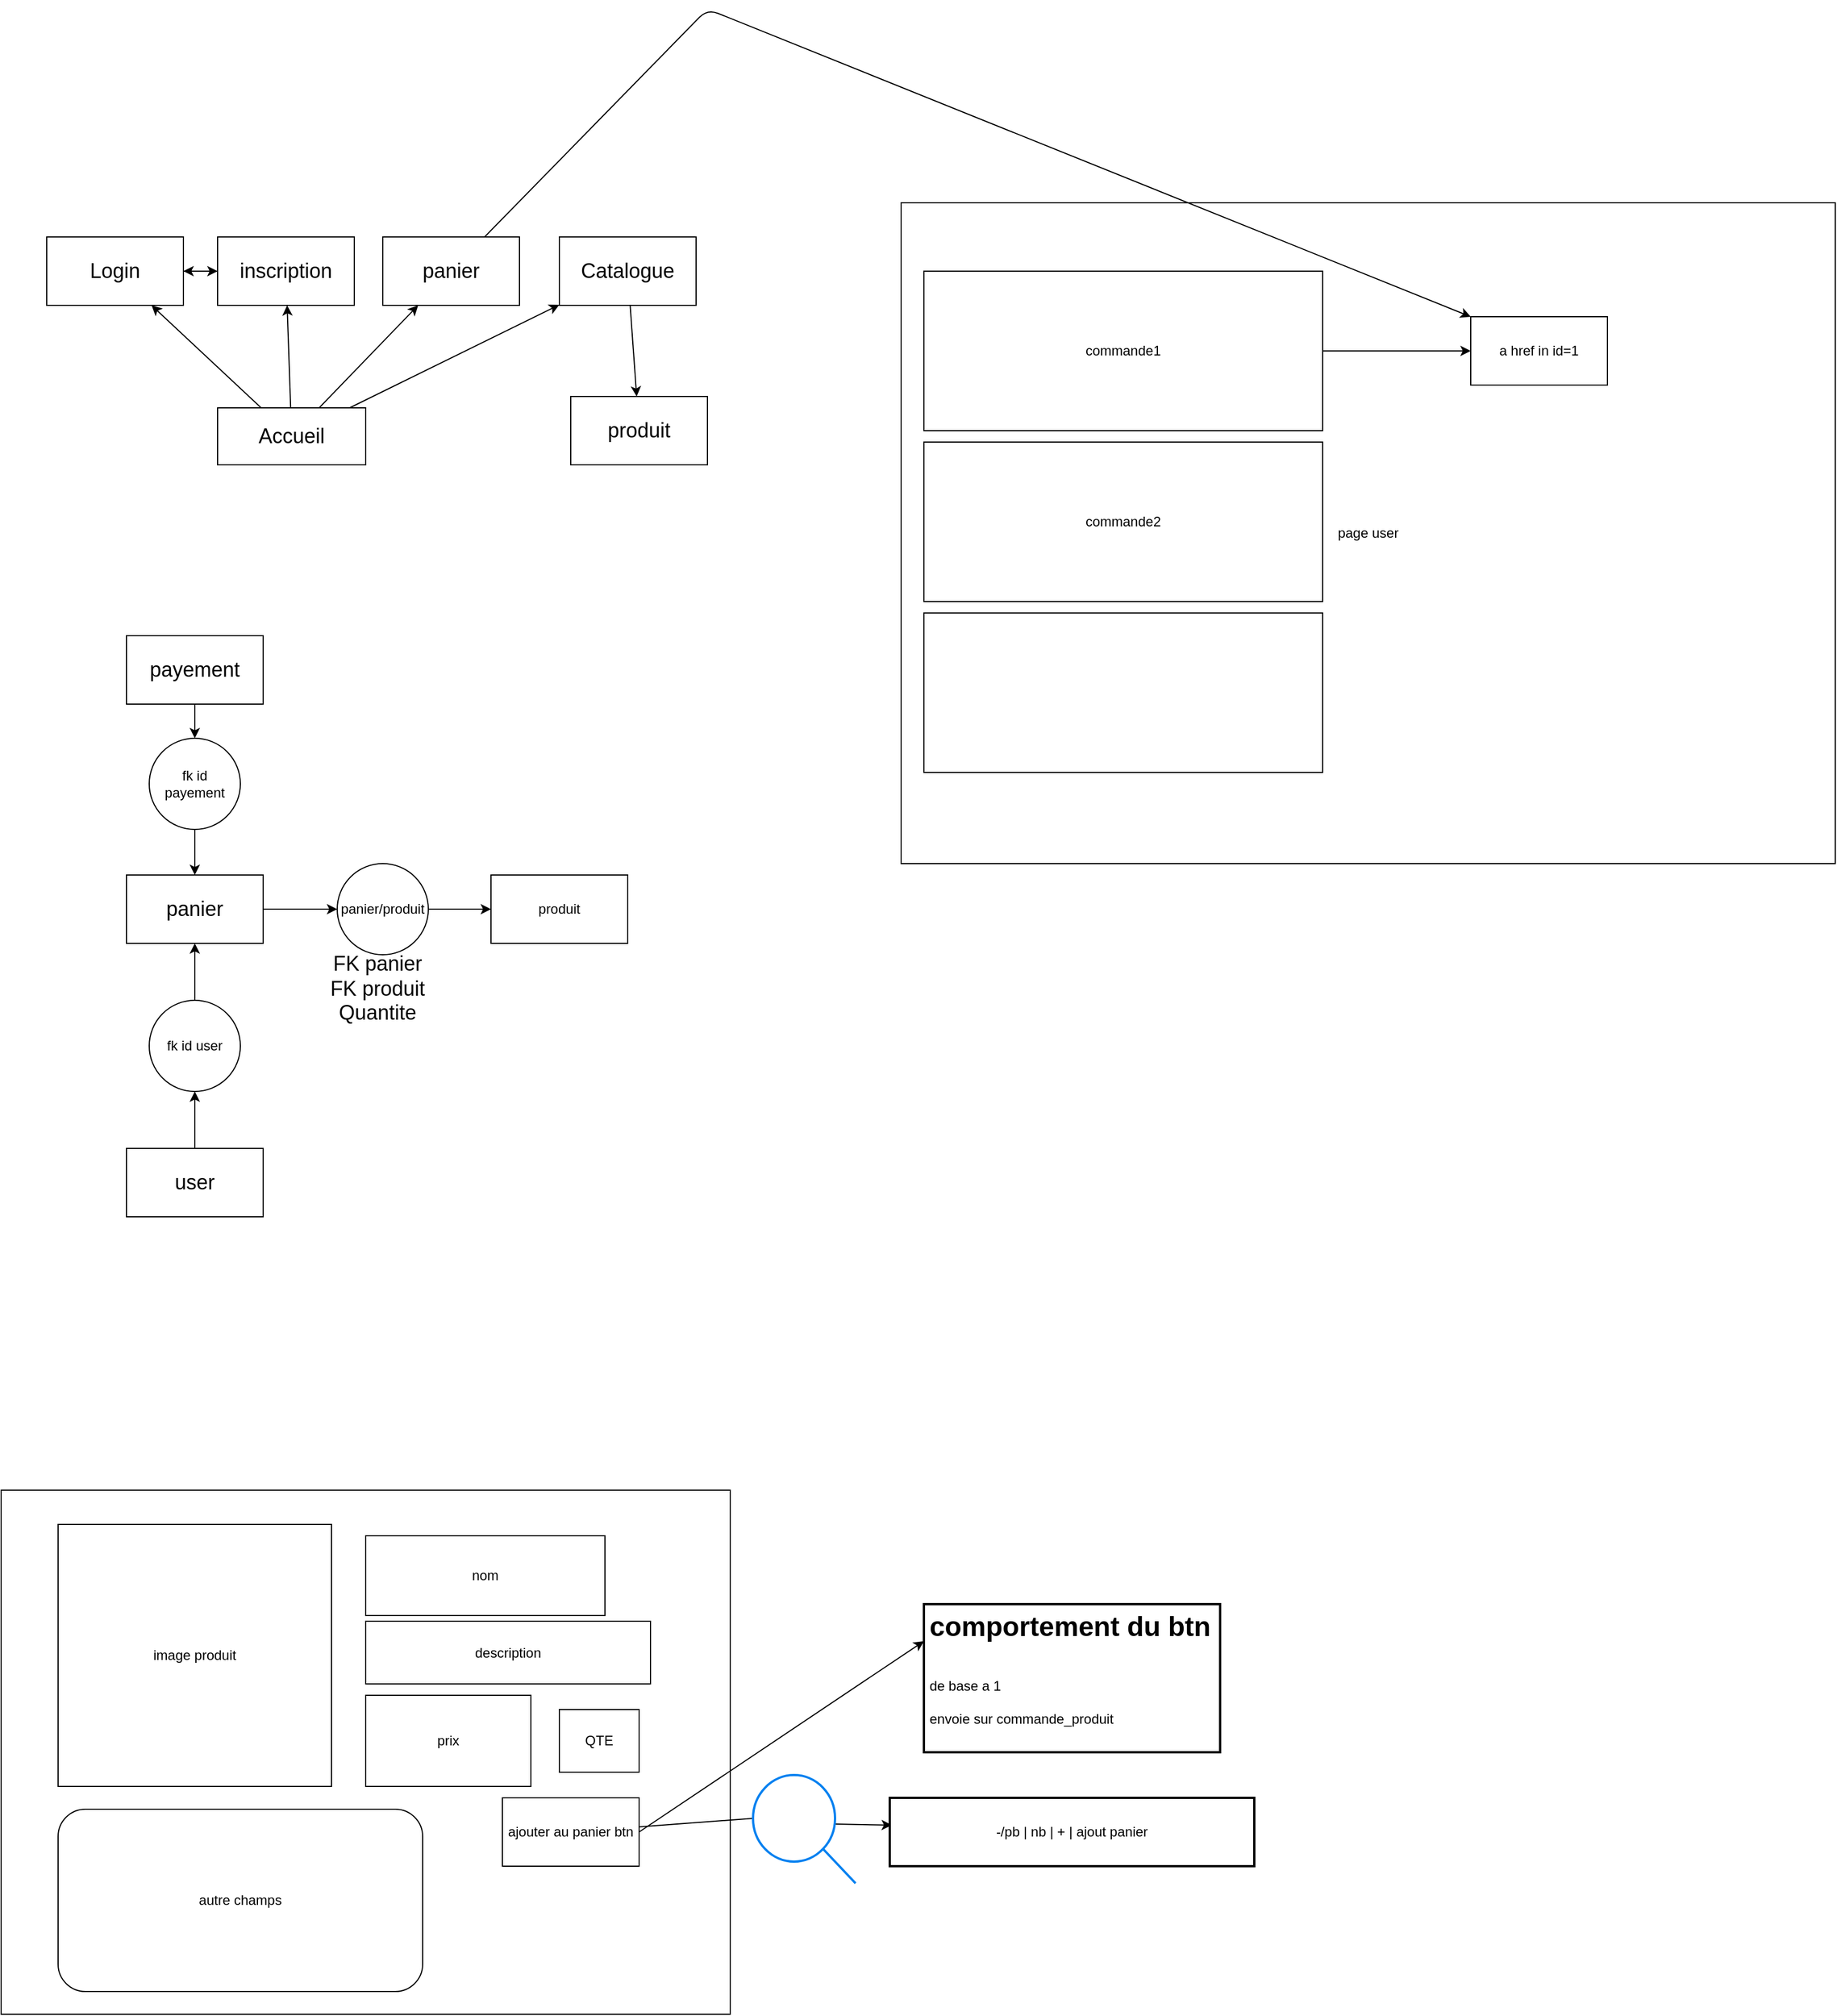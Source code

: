 <mxfile>
    <diagram id="2RLHUTH5DB9jOtQVk9iq" name="Page-1">
        <mxGraphModel dx="920" dy="2239" grid="1" gridSize="10" guides="1" tooltips="1" connect="1" arrows="1" fold="1" page="1" pageScale="1" pageWidth="850" pageHeight="1100" math="0" shadow="0">
            <root>
                <mxCell id="0"/>
                <mxCell id="1" parent="0"/>
                <mxCell id="106" value="page user" style="rounded=0;whiteSpace=wrap;html=1;" vertex="1" parent="1">
                    <mxGeometry x="1730" y="20" width="820" height="580" as="geometry"/>
                </mxCell>
                <mxCell id="40" style="edgeStyle=none;html=1;" parent="1" source="36" target="38" edge="1">
                    <mxGeometry relative="1" as="geometry"/>
                </mxCell>
                <mxCell id="41" style="edgeStyle=none;html=1;" parent="1" source="36" target="39" edge="1">
                    <mxGeometry relative="1" as="geometry"/>
                </mxCell>
                <mxCell id="42" style="edgeStyle=none;html=1;" parent="1" source="36" target="37" edge="1">
                    <mxGeometry relative="1" as="geometry"/>
                </mxCell>
                <mxCell id="44" style="edgeStyle=none;html=1;" parent="1" source="36" target="43" edge="1">
                    <mxGeometry relative="1" as="geometry"/>
                </mxCell>
                <mxCell id="36" value="&lt;font style=&quot;font-size: 18px;&quot;&gt;Accueil&lt;/font&gt;" style="rounded=0;whiteSpace=wrap;html=1;" parent="1" vertex="1">
                    <mxGeometry x="1130" y="200" width="130" height="50" as="geometry"/>
                </mxCell>
                <mxCell id="107" style="edgeStyle=none;html=1;entryX=0;entryY=0;entryDx=0;entryDy=0;" edge="1" parent="1" source="37" target="103">
                    <mxGeometry relative="1" as="geometry">
                        <mxPoint x="1750" y="-110" as="targetPoint"/>
                        <Array as="points">
                            <mxPoint x="1560" y="-150"/>
                        </Array>
                    </mxGeometry>
                </mxCell>
                <mxCell id="37" value="&lt;font style=&quot;font-size: 18px;&quot;&gt;panier&lt;/font&gt;" style="rounded=0;whiteSpace=wrap;html=1;" parent="1" vertex="1">
                    <mxGeometry x="1275" y="50" width="120" height="60" as="geometry"/>
                </mxCell>
                <mxCell id="47" style="edgeStyle=none;html=1;" parent="1" source="38" target="39" edge="1">
                    <mxGeometry relative="1" as="geometry"/>
                </mxCell>
                <mxCell id="38" value="Login" style="rounded=0;whiteSpace=wrap;html=1;fontSize=18;" parent="1" vertex="1">
                    <mxGeometry x="980" y="50" width="120" height="60" as="geometry"/>
                </mxCell>
                <mxCell id="48" style="edgeStyle=none;html=1;" parent="1" source="39" target="38" edge="1">
                    <mxGeometry relative="1" as="geometry"/>
                </mxCell>
                <mxCell id="39" value="inscription" style="rounded=0;whiteSpace=wrap;html=1;fontSize=18;" parent="1" vertex="1">
                    <mxGeometry x="1130" y="50" width="120" height="60" as="geometry"/>
                </mxCell>
                <mxCell id="46" style="edgeStyle=none;html=1;" parent="1" source="43" target="45" edge="1">
                    <mxGeometry relative="1" as="geometry"/>
                </mxCell>
                <mxCell id="43" value="Catalogue" style="rounded=0;whiteSpace=wrap;html=1;fontSize=18;" parent="1" vertex="1">
                    <mxGeometry x="1430" y="50" width="120" height="60" as="geometry"/>
                </mxCell>
                <mxCell id="45" value="&lt;font style=&quot;font-size: 18px;&quot;&gt;produit&lt;/font&gt;" style="rounded=0;whiteSpace=wrap;html=1;" parent="1" vertex="1">
                    <mxGeometry x="1440" y="190" width="120" height="60" as="geometry"/>
                </mxCell>
                <mxCell id="59" value="produit" style="rounded=0;whiteSpace=wrap;html=1;" parent="1" vertex="1">
                    <mxGeometry x="1370" y="610" width="120" height="60" as="geometry"/>
                </mxCell>
                <mxCell id="66" style="edgeStyle=none;html=1;" parent="1" source="60" target="63" edge="1">
                    <mxGeometry relative="1" as="geometry"/>
                </mxCell>
                <mxCell id="60" value="panier" style="rounded=0;whiteSpace=wrap;html=1;fontSize=18;" parent="1" vertex="1">
                    <mxGeometry x="1050" y="610" width="120" height="60" as="geometry"/>
                </mxCell>
                <mxCell id="65" style="edgeStyle=none;html=1;" parent="1" source="61" target="60" edge="1">
                    <mxGeometry relative="1" as="geometry"/>
                </mxCell>
                <mxCell id="61" value="fk id user" style="ellipse;whiteSpace=wrap;html=1;aspect=fixed;" parent="1" vertex="1">
                    <mxGeometry x="1070" y="720" width="80" height="80" as="geometry"/>
                </mxCell>
                <mxCell id="64" style="edgeStyle=none;html=1;" parent="1" source="62" target="61" edge="1">
                    <mxGeometry relative="1" as="geometry"/>
                </mxCell>
                <mxCell id="62" value="user" style="rounded=0;whiteSpace=wrap;html=1;fontSize=18;" parent="1" vertex="1">
                    <mxGeometry x="1050" y="850" width="120" height="60" as="geometry"/>
                </mxCell>
                <mxCell id="67" style="edgeStyle=none;html=1;" parent="1" source="63" target="59" edge="1">
                    <mxGeometry relative="1" as="geometry"/>
                </mxCell>
                <mxCell id="63" value="panier/produit" style="ellipse;whiteSpace=wrap;html=1;aspect=fixed;" parent="1" vertex="1">
                    <mxGeometry x="1235" y="600" width="80" height="80" as="geometry"/>
                </mxCell>
                <mxCell id="73" value="FK panier&lt;br&gt;FK produit&lt;br&gt;Quantite" style="text;html=1;align=center;verticalAlign=middle;resizable=0;points=[];autosize=1;strokeColor=none;fillColor=none;fontSize=18;" parent="1" vertex="1">
                    <mxGeometry x="1215" y="670" width="110" height="80" as="geometry"/>
                </mxCell>
                <mxCell id="78" style="edgeStyle=none;html=1;" parent="1" source="74" target="60" edge="1">
                    <mxGeometry relative="1" as="geometry"/>
                </mxCell>
                <mxCell id="74" value="fk id payement" style="ellipse;whiteSpace=wrap;html=1;aspect=fixed;" parent="1" vertex="1">
                    <mxGeometry x="1070" y="490" width="80" height="80" as="geometry"/>
                </mxCell>
                <mxCell id="77" style="edgeStyle=none;html=1;" parent="1" source="76" target="74" edge="1">
                    <mxGeometry relative="1" as="geometry"/>
                </mxCell>
                <mxCell id="76" value="payement" style="rounded=0;whiteSpace=wrap;html=1;fontSize=18;" parent="1" vertex="1">
                    <mxGeometry x="1050" y="400" width="120" height="60" as="geometry"/>
                </mxCell>
                <mxCell id="79" value="" style="rounded=0;whiteSpace=wrap;html=1;" parent="1" vertex="1">
                    <mxGeometry x="940" y="1150" width="640" height="460" as="geometry"/>
                </mxCell>
                <mxCell id="80" value="image produit" style="rounded=0;whiteSpace=wrap;html=1;" parent="1" vertex="1">
                    <mxGeometry x="990" y="1180" width="240" height="230" as="geometry"/>
                </mxCell>
                <mxCell id="81" value="nom" style="rounded=0;whiteSpace=wrap;html=1;" parent="1" vertex="1">
                    <mxGeometry x="1260" y="1190" width="210" height="70" as="geometry"/>
                </mxCell>
                <mxCell id="82" value="prix" style="rounded=0;whiteSpace=wrap;html=1;" parent="1" vertex="1">
                    <mxGeometry x="1260" y="1330" width="145" height="80" as="geometry"/>
                </mxCell>
                <mxCell id="83" value="description" style="rounded=0;whiteSpace=wrap;html=1;" parent="1" vertex="1">
                    <mxGeometry x="1260" y="1265" width="250" height="55" as="geometry"/>
                </mxCell>
                <mxCell id="87" style="edgeStyle=none;html=1;entryX=0;entryY=0.25;entryDx=0;entryDy=0;exitX=1;exitY=0.5;exitDx=0;exitDy=0;" parent="1" source="84" target="88" edge="1">
                    <mxGeometry relative="1" as="geometry">
                        <mxPoint x="1710" y="1423" as="targetPoint"/>
                    </mxGeometry>
                </mxCell>
                <mxCell id="96" style="edgeStyle=none;html=1;entryX=0.006;entryY=0.4;entryDx=0;entryDy=0;entryPerimeter=0;startArrow=none;exitX=0.778;exitY=0.453;exitDx=0;exitDy=0;exitPerimeter=0;" parent="1" source="97" target="90" edge="1">
                    <mxGeometry relative="1" as="geometry"/>
                </mxCell>
                <mxCell id="84" value="ajouter au panier btn" style="rounded=0;whiteSpace=wrap;html=1;" parent="1" vertex="1">
                    <mxGeometry x="1380" y="1420" width="120" height="60" as="geometry"/>
                </mxCell>
                <mxCell id="85" value="autre champs" style="rounded=1;whiteSpace=wrap;html=1;" parent="1" vertex="1">
                    <mxGeometry x="990" y="1430" width="320" height="160" as="geometry"/>
                </mxCell>
                <mxCell id="88" value="&lt;h1&gt;comportement du btn&lt;/h1&gt;&lt;div&gt;&lt;br&gt;&lt;/div&gt;&lt;div&gt;de base a 1&amp;nbsp;&lt;/div&gt;&lt;div&gt;&lt;br&gt;&lt;/div&gt;&lt;div&gt;envoie sur commande_produit&lt;/div&gt;&lt;div&gt;&lt;br&gt;&lt;/div&gt;" style="text;html=1;spacing=5;spacingTop=-20;whiteSpace=wrap;overflow=hidden;rounded=0;strokeWidth=2;strokeColor=default;" parent="1" vertex="1">
                    <mxGeometry x="1750" y="1250" width="260" height="130" as="geometry"/>
                </mxCell>
                <mxCell id="90" value="-/pb | nb | +&amp;nbsp;| ajout panier" style="rounded=0;whiteSpace=wrap;html=1;strokeColor=default;strokeWidth=2;" parent="1" vertex="1">
                    <mxGeometry x="1720" y="1420" width="320" height="60" as="geometry"/>
                </mxCell>
                <mxCell id="95" value="QTE" style="rounded=0;whiteSpace=wrap;html=1;" parent="1" vertex="1">
                    <mxGeometry x="1430" y="1342.5" width="70" height="55" as="geometry"/>
                </mxCell>
                <mxCell id="98" value="" style="edgeStyle=none;html=1;entryX=0.006;entryY=0.4;entryDx=0;entryDy=0;entryPerimeter=0;endArrow=none;" parent="1" source="84" target="97" edge="1">
                    <mxGeometry relative="1" as="geometry">
                        <mxPoint x="1500" y="1448.723" as="sourcePoint"/>
                        <mxPoint x="1721.92" y="1444" as="targetPoint"/>
                    </mxGeometry>
                </mxCell>
                <mxCell id="97" value="" style="html=1;verticalLabelPosition=bottom;align=center;labelBackgroundColor=#ffffff;verticalAlign=top;strokeWidth=2;strokeColor=#0080F0;shadow=0;dashed=0;shape=mxgraph.ios7.icons.looking_glass;" parent="1" vertex="1">
                    <mxGeometry x="1600" y="1400" width="90" height="95" as="geometry"/>
                </mxCell>
                <mxCell id="102" style="edgeStyle=none;html=1;" edge="1" parent="1" source="99" target="103">
                    <mxGeometry relative="1" as="geometry">
                        <mxPoint x="2220" y="150" as="targetPoint"/>
                    </mxGeometry>
                </mxCell>
                <mxCell id="99" value="commande1" style="rounded=0;whiteSpace=wrap;html=1;" vertex="1" parent="1">
                    <mxGeometry x="1750" y="80" width="350" height="140" as="geometry"/>
                </mxCell>
                <mxCell id="100" value="commande2" style="rounded=0;whiteSpace=wrap;html=1;" vertex="1" parent="1">
                    <mxGeometry x="1750" y="230" width="350" height="140" as="geometry"/>
                </mxCell>
                <mxCell id="101" value="" style="rounded=0;whiteSpace=wrap;html=1;" vertex="1" parent="1">
                    <mxGeometry x="1750" y="380" width="350" height="140" as="geometry"/>
                </mxCell>
                <mxCell id="103" value="a href in id=1" style="rounded=0;whiteSpace=wrap;html=1;" vertex="1" parent="1">
                    <mxGeometry x="2230" y="120" width="120" height="60" as="geometry"/>
                </mxCell>
            </root>
        </mxGraphModel>
    </diagram>
    <diagram id="g8aVE9cDXao3-Gr7rOle" name="Page-1">
        <mxGraphModel grid="1" page="1" gridSize="10" guides="1" tooltips="1" connect="1" arrows="1" fold="1" pageScale="1" pageWidth="850" pageHeight="1100" math="0" shadow="0">
            <root>
                <mxCell id="0"/>
                <mxCell id="1" parent="0"/>
                <mxCell id="2" value="Accueil" style="ellipse;whiteSpace=wrap;html=1;" parent="1" vertex="1">
                    <mxGeometry x="360" y="110" width="120" height="80" as="geometry"/>
                </mxCell>
                <mxCell id="3" value="" style="rounded=0;whiteSpace=wrap;html=1;" vertex="1" parent="1">
                    <mxGeometry x="365" y="220" width="120" height="60" as="geometry"/>
                </mxCell>
            </root>
        </mxGraphModel>
    </diagram>
</mxfile>